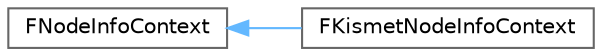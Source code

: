digraph "Graphical Class Hierarchy"
{
 // INTERACTIVE_SVG=YES
 // LATEX_PDF_SIZE
  bgcolor="transparent";
  edge [fontname=Helvetica,fontsize=10,labelfontname=Helvetica,labelfontsize=10];
  node [fontname=Helvetica,fontsize=10,shape=box,height=0.2,width=0.4];
  rankdir="LR";
  Node0 [id="Node000000",label="FNodeInfoContext",height=0.2,width=0.4,color="grey40", fillcolor="white", style="filled",URL="$d5/dcc/structFNodeInfoContext.html",tooltip=" "];
  Node0 -> Node1 [id="edge4487_Node000000_Node000001",dir="back",color="steelblue1",style="solid",tooltip=" "];
  Node1 [id="Node000001",label="FKismetNodeInfoContext",height=0.2,width=0.4,color="grey40", fillcolor="white", style="filled",URL="$d0/d18/structFKismetNodeInfoContext.html",tooltip=" "];
}
